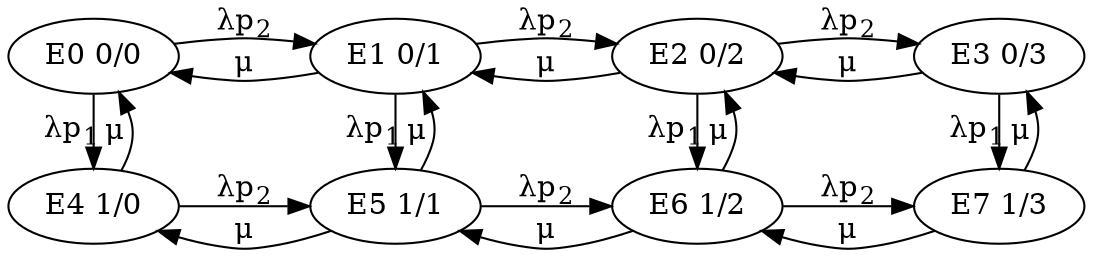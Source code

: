 digraph finite_state_machine {
	rankdir=LR;
	size="8,5"

	node [label="E4 1/0"] E4;
	node [label="E5 1/1"] E5;
	node [label="E6 1/2"] E6;
	node [label="E7 1/3"] E7;
	node [label="E0 0/0"] E0;
	node [label="E1 0/1"] E1;
	node [label="E2 0/2"] E2;
	node [label="E3 0/3"] E3;

	E4 -> E5 -> E6 -> E7 [label=<&lambda;p<sub>2</sub>>];
	E7 -> E6 -> E5 -> E4 [label=<&mu;>];
	E0 -> E1 -> E2 -> E3 [label=<&lambda;p<sub>2</sub>>];
	E3 -> E2 -> E1 -> E0 [label=<&mu;>];

	{ rank=same E0 -> E4 [label=<&lambda;p<sub>1</sub>>]; }
	{ rank=same E1 -> E5 [label=<&lambda;p<sub>1</sub>>]; }
	{ rank=same E2 -> E6 [label=<&lambda;p<sub>1</sub>>]; }
	{ rank=same E3 -> E7 [label=<&lambda;p<sub>1</sub>>]; }

	{ rank=same E4 -> E0 [label=<&mu;>]; }
	{ rank=same E5 -> E1 [label=<&mu;>]; }
	{ rank=same E6 -> E2 [label=<&mu;>]; }
	{ rank=same E7 -> E3 [label=<&mu;>]; }
}
